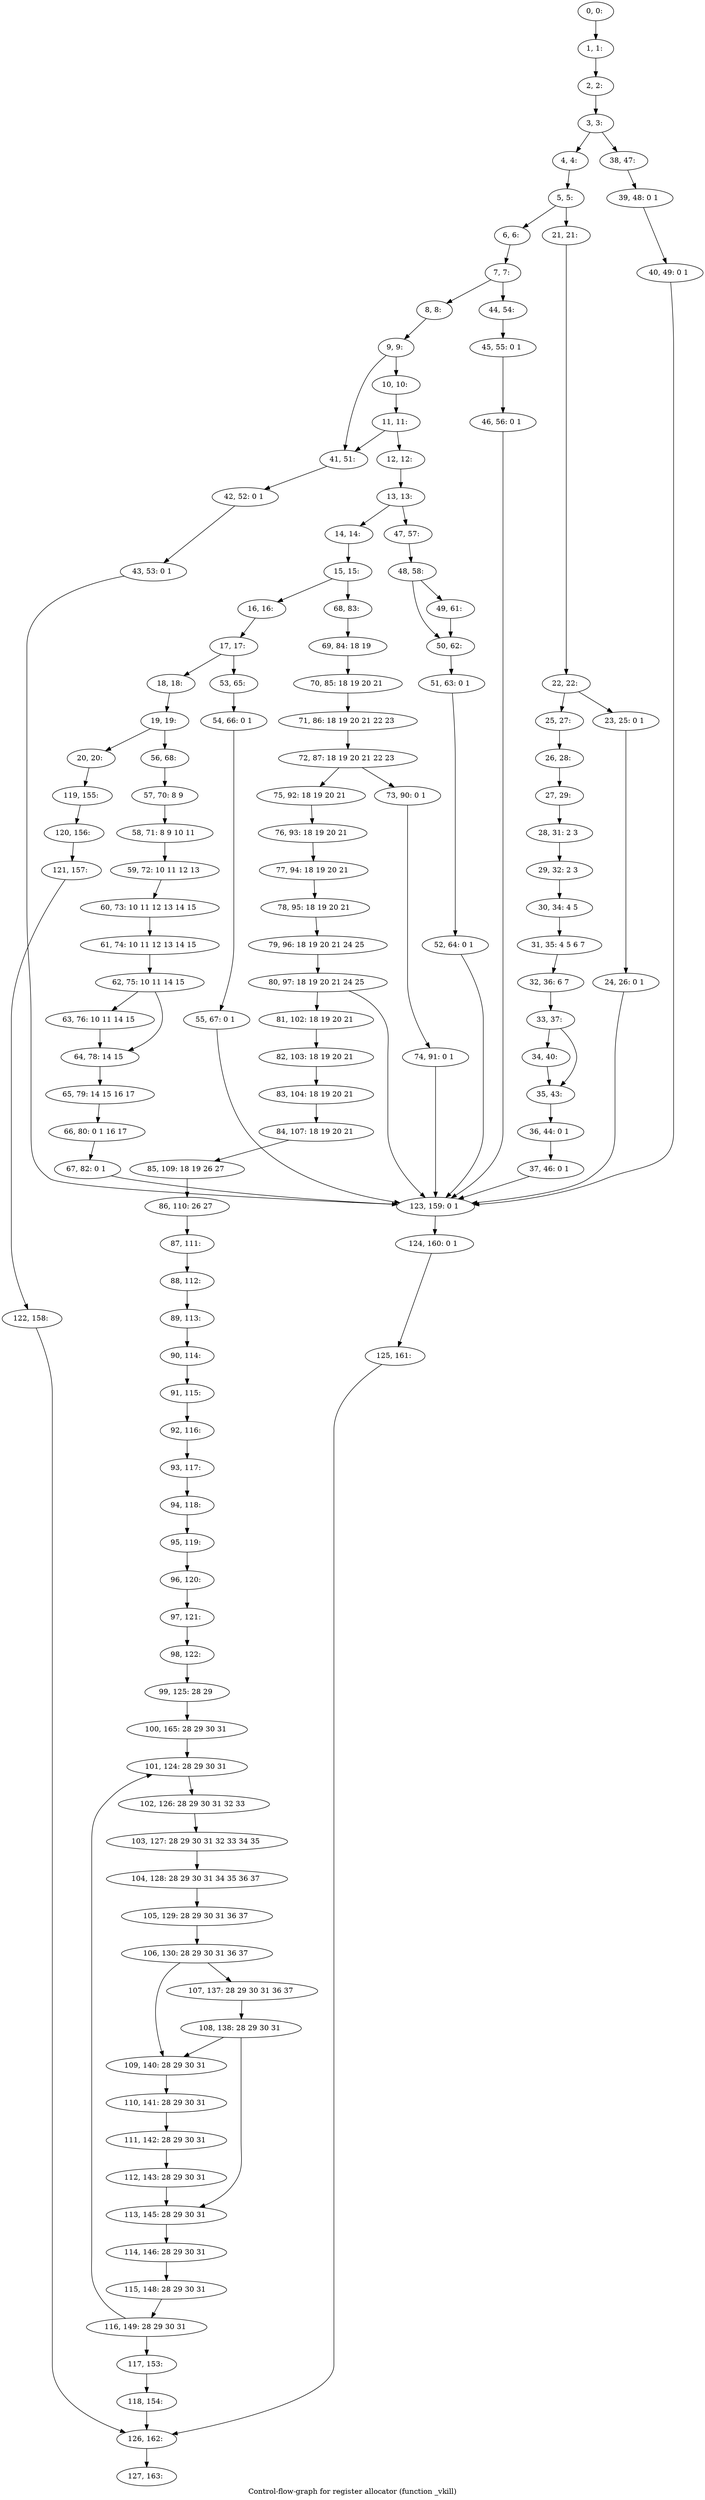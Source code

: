 digraph G {
graph [label="Control-flow-graph for register allocator (function _vkill)"]
0[label="0, 0: "];
1[label="1, 1: "];
2[label="2, 2: "];
3[label="3, 3: "];
4[label="4, 4: "];
5[label="5, 5: "];
6[label="6, 6: "];
7[label="7, 7: "];
8[label="8, 8: "];
9[label="9, 9: "];
10[label="10, 10: "];
11[label="11, 11: "];
12[label="12, 12: "];
13[label="13, 13: "];
14[label="14, 14: "];
15[label="15, 15: "];
16[label="16, 16: "];
17[label="17, 17: "];
18[label="18, 18: "];
19[label="19, 19: "];
20[label="20, 20: "];
21[label="21, 21: "];
22[label="22, 22: "];
23[label="23, 25: 0 1 "];
24[label="24, 26: 0 1 "];
25[label="25, 27: "];
26[label="26, 28: "];
27[label="27, 29: "];
28[label="28, 31: 2 3 "];
29[label="29, 32: 2 3 "];
30[label="30, 34: 4 5 "];
31[label="31, 35: 4 5 6 7 "];
32[label="32, 36: 6 7 "];
33[label="33, 37: "];
34[label="34, 40: "];
35[label="35, 43: "];
36[label="36, 44: 0 1 "];
37[label="37, 46: 0 1 "];
38[label="38, 47: "];
39[label="39, 48: 0 1 "];
40[label="40, 49: 0 1 "];
41[label="41, 51: "];
42[label="42, 52: 0 1 "];
43[label="43, 53: 0 1 "];
44[label="44, 54: "];
45[label="45, 55: 0 1 "];
46[label="46, 56: 0 1 "];
47[label="47, 57: "];
48[label="48, 58: "];
49[label="49, 61: "];
50[label="50, 62: "];
51[label="51, 63: 0 1 "];
52[label="52, 64: 0 1 "];
53[label="53, 65: "];
54[label="54, 66: 0 1 "];
55[label="55, 67: 0 1 "];
56[label="56, 68: "];
57[label="57, 70: 8 9 "];
58[label="58, 71: 8 9 10 11 "];
59[label="59, 72: 10 11 12 13 "];
60[label="60, 73: 10 11 12 13 14 15 "];
61[label="61, 74: 10 11 12 13 14 15 "];
62[label="62, 75: 10 11 14 15 "];
63[label="63, 76: 10 11 14 15 "];
64[label="64, 78: 14 15 "];
65[label="65, 79: 14 15 16 17 "];
66[label="66, 80: 0 1 16 17 "];
67[label="67, 82: 0 1 "];
68[label="68, 83: "];
69[label="69, 84: 18 19 "];
70[label="70, 85: 18 19 20 21 "];
71[label="71, 86: 18 19 20 21 22 23 "];
72[label="72, 87: 18 19 20 21 22 23 "];
73[label="73, 90: 0 1 "];
74[label="74, 91: 0 1 "];
75[label="75, 92: 18 19 20 21 "];
76[label="76, 93: 18 19 20 21 "];
77[label="77, 94: 18 19 20 21 "];
78[label="78, 95: 18 19 20 21 "];
79[label="79, 96: 18 19 20 21 24 25 "];
80[label="80, 97: 18 19 20 21 24 25 "];
81[label="81, 102: 18 19 20 21 "];
82[label="82, 103: 18 19 20 21 "];
83[label="83, 104: 18 19 20 21 "];
84[label="84, 107: 18 19 20 21 "];
85[label="85, 109: 18 19 26 27 "];
86[label="86, 110: 26 27 "];
87[label="87, 111: "];
88[label="88, 112: "];
89[label="89, 113: "];
90[label="90, 114: "];
91[label="91, 115: "];
92[label="92, 116: "];
93[label="93, 117: "];
94[label="94, 118: "];
95[label="95, 119: "];
96[label="96, 120: "];
97[label="97, 121: "];
98[label="98, 122: "];
99[label="99, 125: 28 29 "];
100[label="100, 165: 28 29 30 31 "];
101[label="101, 124: 28 29 30 31 "];
102[label="102, 126: 28 29 30 31 32 33 "];
103[label="103, 127: 28 29 30 31 32 33 34 35 "];
104[label="104, 128: 28 29 30 31 34 35 36 37 "];
105[label="105, 129: 28 29 30 31 36 37 "];
106[label="106, 130: 28 29 30 31 36 37 "];
107[label="107, 137: 28 29 30 31 36 37 "];
108[label="108, 138: 28 29 30 31 "];
109[label="109, 140: 28 29 30 31 "];
110[label="110, 141: 28 29 30 31 "];
111[label="111, 142: 28 29 30 31 "];
112[label="112, 143: 28 29 30 31 "];
113[label="113, 145: 28 29 30 31 "];
114[label="114, 146: 28 29 30 31 "];
115[label="115, 148: 28 29 30 31 "];
116[label="116, 149: 28 29 30 31 "];
117[label="117, 153: "];
118[label="118, 154: "];
119[label="119, 155: "];
120[label="120, 156: "];
121[label="121, 157: "];
122[label="122, 158: "];
123[label="123, 159: 0 1 "];
124[label="124, 160: 0 1 "];
125[label="125, 161: "];
126[label="126, 162: "];
127[label="127, 163: "];
0->1 ;
1->2 ;
2->3 ;
3->4 ;
3->38 ;
4->5 ;
5->6 ;
5->21 ;
6->7 ;
7->8 ;
7->44 ;
8->9 ;
9->10 ;
9->41 ;
10->11 ;
11->12 ;
11->41 ;
12->13 ;
13->14 ;
13->47 ;
14->15 ;
15->16 ;
15->68 ;
16->17 ;
17->18 ;
17->53 ;
18->19 ;
19->20 ;
19->56 ;
20->119 ;
21->22 ;
22->23 ;
22->25 ;
23->24 ;
24->123 ;
25->26 ;
26->27 ;
27->28 ;
28->29 ;
29->30 ;
30->31 ;
31->32 ;
32->33 ;
33->34 ;
33->35 ;
34->35 ;
35->36 ;
36->37 ;
37->123 ;
38->39 ;
39->40 ;
40->123 ;
41->42 ;
42->43 ;
43->123 ;
44->45 ;
45->46 ;
46->123 ;
47->48 ;
48->49 ;
48->50 ;
49->50 ;
50->51 ;
51->52 ;
52->123 ;
53->54 ;
54->55 ;
55->123 ;
56->57 ;
57->58 ;
58->59 ;
59->60 ;
60->61 ;
61->62 ;
62->63 ;
62->64 ;
63->64 ;
64->65 ;
65->66 ;
66->67 ;
67->123 ;
68->69 ;
69->70 ;
70->71 ;
71->72 ;
72->73 ;
72->75 ;
73->74 ;
74->123 ;
75->76 ;
76->77 ;
77->78 ;
78->79 ;
79->80 ;
80->81 ;
80->123 ;
81->82 ;
82->83 ;
83->84 ;
84->85 ;
85->86 ;
86->87 ;
87->88 ;
88->89 ;
89->90 ;
90->91 ;
91->92 ;
92->93 ;
93->94 ;
94->95 ;
95->96 ;
96->97 ;
97->98 ;
98->99 ;
99->100 ;
100->101 ;
101->102 ;
102->103 ;
103->104 ;
104->105 ;
105->106 ;
106->107 ;
106->109 ;
107->108 ;
108->109 ;
108->113 ;
109->110 ;
110->111 ;
111->112 ;
112->113 ;
113->114 ;
114->115 ;
115->116 ;
116->117 ;
116->101 ;
117->118 ;
118->126 ;
119->120 ;
120->121 ;
121->122 ;
122->126 ;
123->124 ;
124->125 ;
125->126 ;
126->127 ;
}
